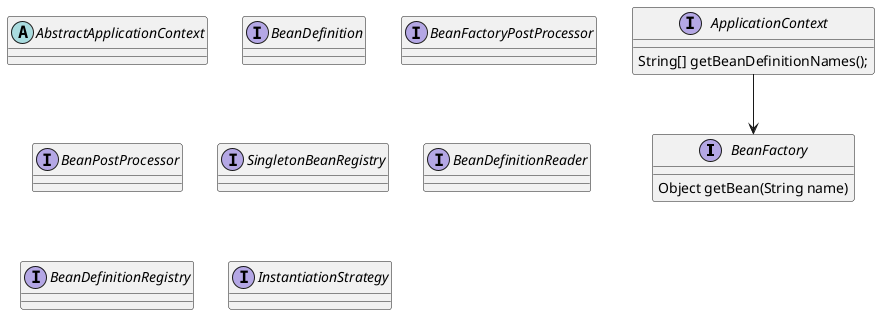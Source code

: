 @startuml
interface BeanFactory{
    Object getBean(String name)
}

interface ApplicationContext{
    String[] getBeanDefinitionNames();
}

ApplicationContext --> BeanFactory

abstract class AbstractApplicationContext{

}

interface BeanDefinition{
}

interface BeanFactoryPostProcessor{

}

interface BeanPostProcessor{
}

interface SingletonBeanRegistry{
}

interface BeanDefinitionReader{}

interface BeanDefinitionRegistry{}

interface InstantiationStrategy{}


@enduml